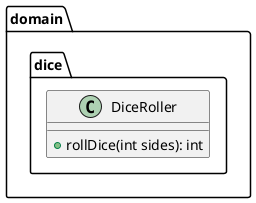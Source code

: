 @startuml

package domain.dice {
    class DiceRoller {
        +rollDice(int sides): int
    }
}

@enduml
